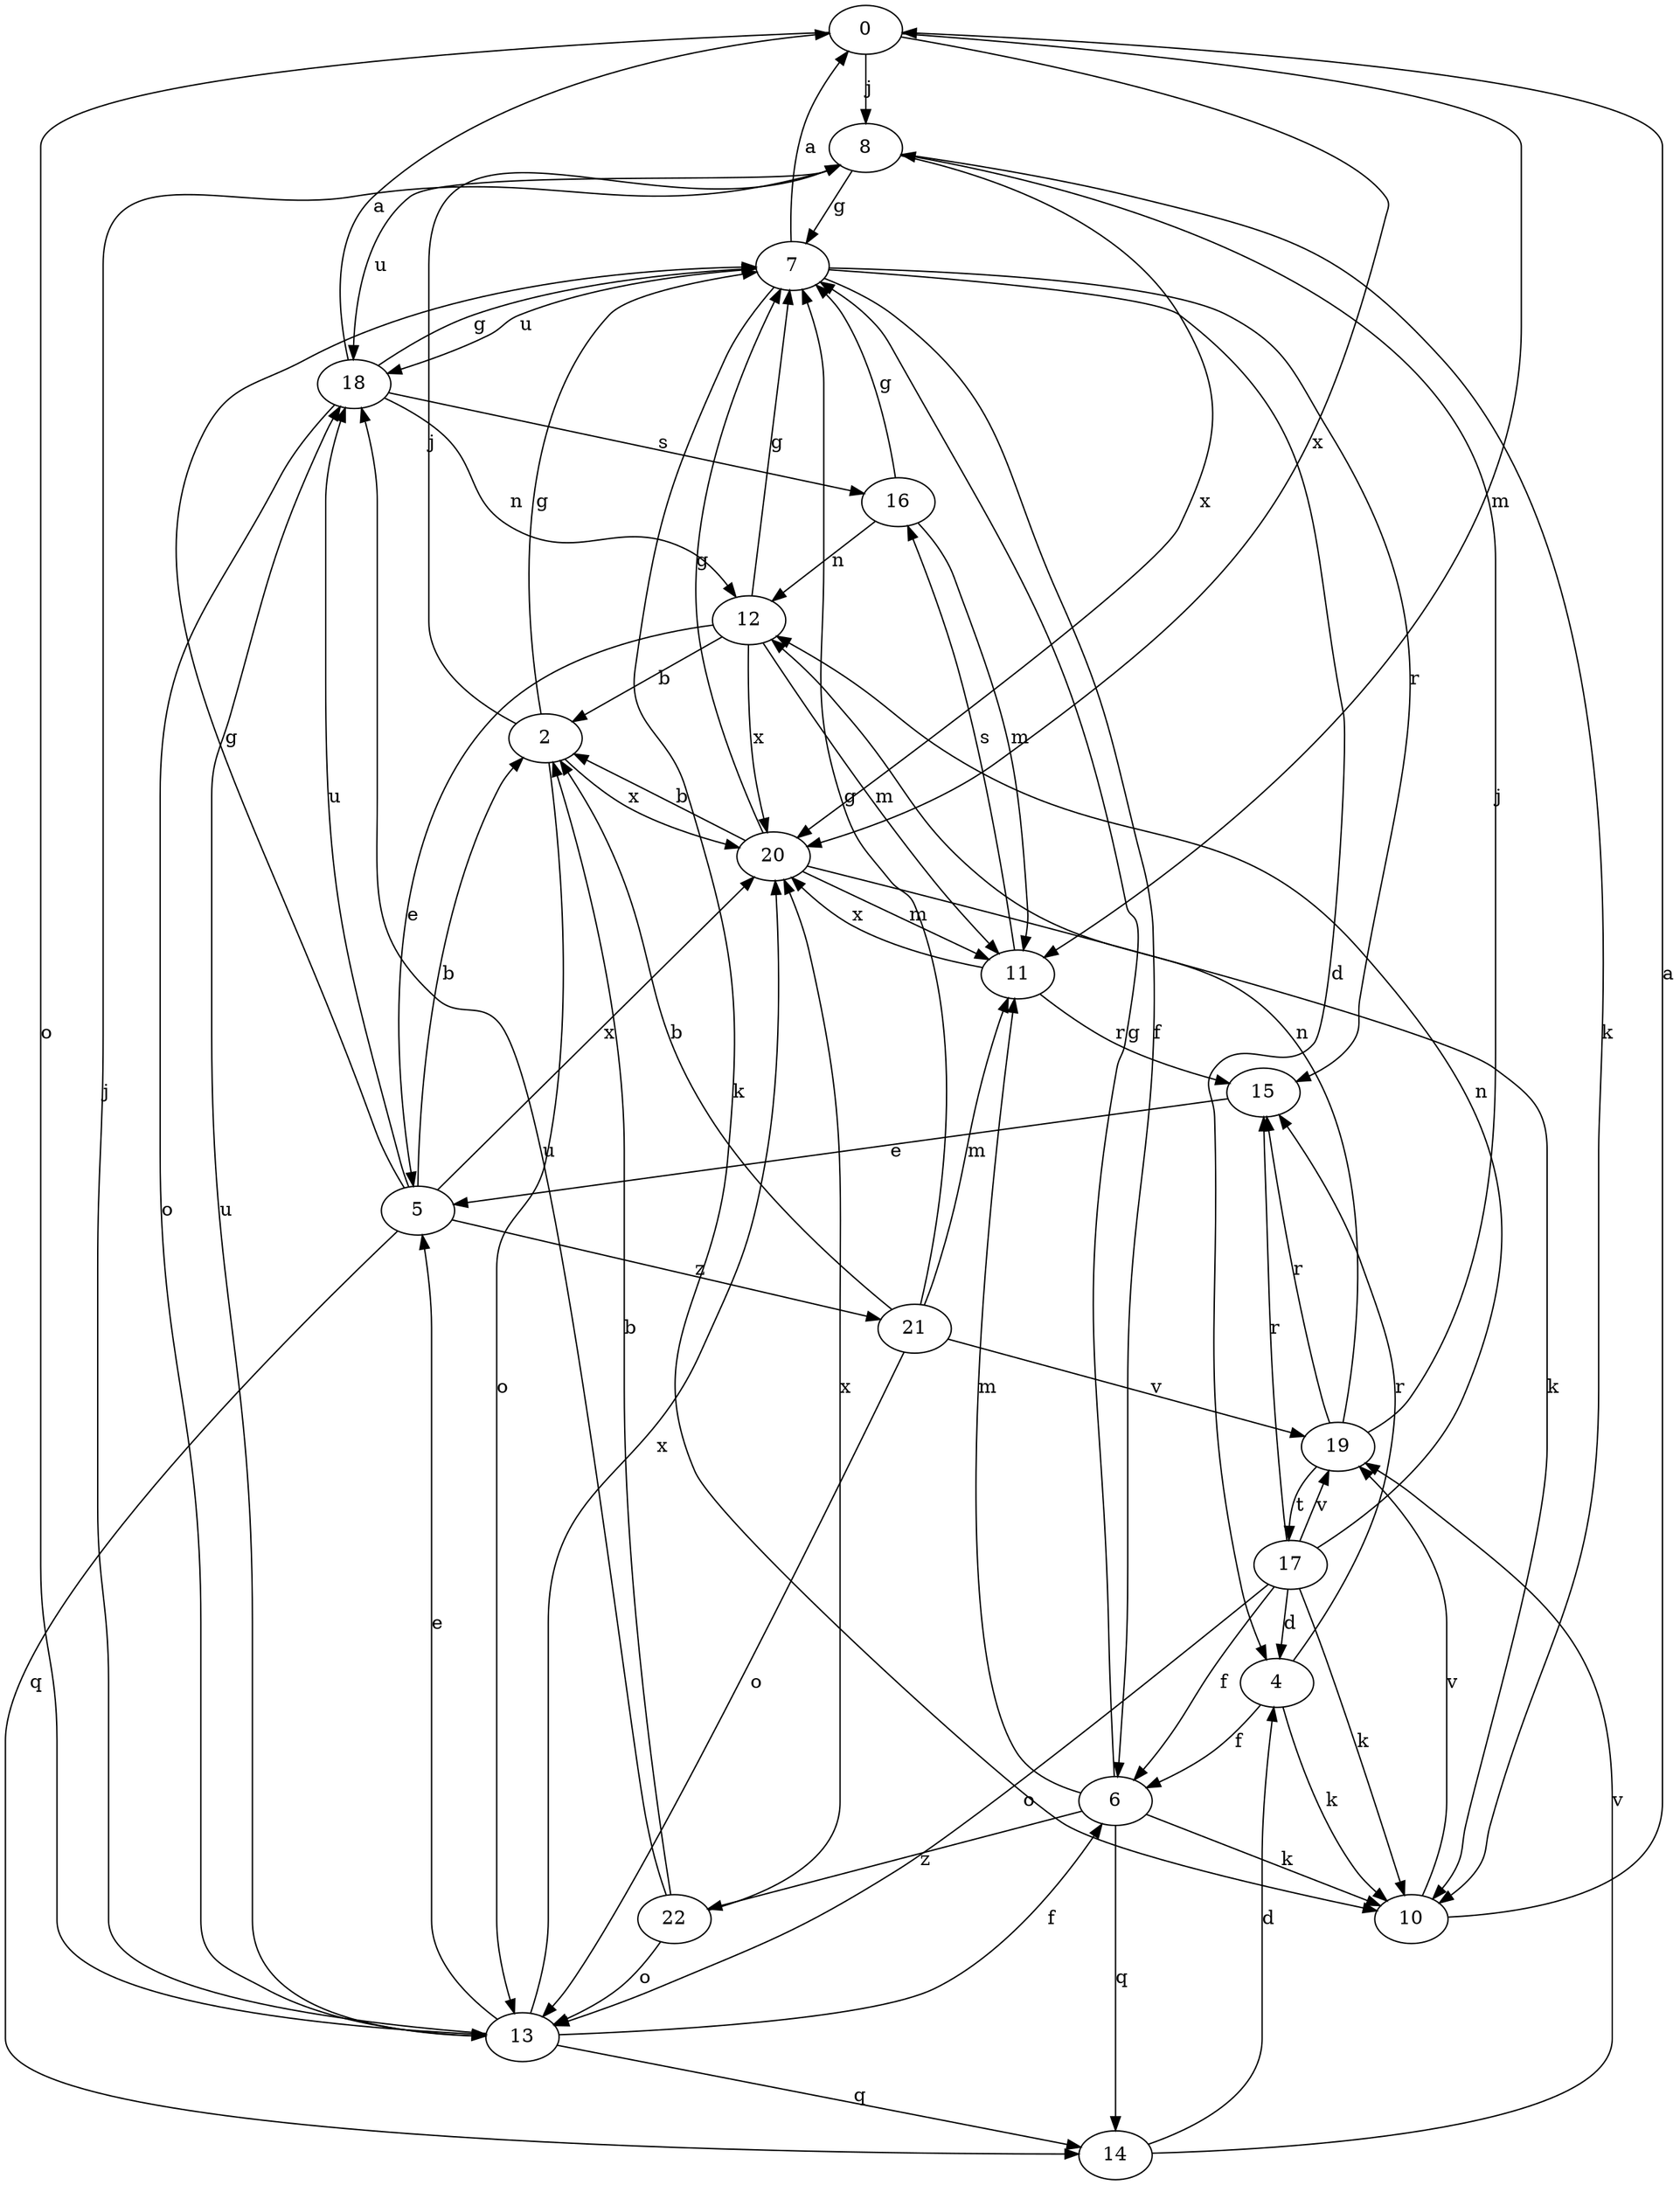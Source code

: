 strict digraph  {
0;
2;
4;
5;
6;
7;
8;
10;
11;
12;
13;
14;
15;
16;
17;
18;
19;
20;
21;
22;
0 -> 8  [label=j];
0 -> 11  [label=m];
0 -> 13  [label=o];
0 -> 20  [label=x];
2 -> 7  [label=g];
2 -> 8  [label=j];
2 -> 13  [label=o];
2 -> 20  [label=x];
4 -> 6  [label=f];
4 -> 10  [label=k];
4 -> 15  [label=r];
5 -> 2  [label=b];
5 -> 7  [label=g];
5 -> 14  [label=q];
5 -> 18  [label=u];
5 -> 20  [label=x];
5 -> 21  [label=z];
6 -> 7  [label=g];
6 -> 10  [label=k];
6 -> 11  [label=m];
6 -> 14  [label=q];
6 -> 22  [label=z];
7 -> 0  [label=a];
7 -> 4  [label=d];
7 -> 6  [label=f];
7 -> 10  [label=k];
7 -> 15  [label=r];
7 -> 18  [label=u];
8 -> 7  [label=g];
8 -> 10  [label=k];
8 -> 18  [label=u];
8 -> 20  [label=x];
10 -> 0  [label=a];
10 -> 19  [label=v];
11 -> 15  [label=r];
11 -> 16  [label=s];
11 -> 20  [label=x];
12 -> 2  [label=b];
12 -> 5  [label=e];
12 -> 7  [label=g];
12 -> 11  [label=m];
12 -> 20  [label=x];
13 -> 5  [label=e];
13 -> 6  [label=f];
13 -> 8  [label=j];
13 -> 14  [label=q];
13 -> 18  [label=u];
13 -> 20  [label=x];
14 -> 4  [label=d];
14 -> 19  [label=v];
15 -> 5  [label=e];
16 -> 7  [label=g];
16 -> 11  [label=m];
16 -> 12  [label=n];
17 -> 4  [label=d];
17 -> 6  [label=f];
17 -> 10  [label=k];
17 -> 12  [label=n];
17 -> 13  [label=o];
17 -> 15  [label=r];
17 -> 19  [label=v];
18 -> 0  [label=a];
18 -> 7  [label=g];
18 -> 12  [label=n];
18 -> 13  [label=o];
18 -> 16  [label=s];
19 -> 8  [label=j];
19 -> 12  [label=n];
19 -> 15  [label=r];
19 -> 17  [label=t];
20 -> 2  [label=b];
20 -> 7  [label=g];
20 -> 10  [label=k];
20 -> 11  [label=m];
21 -> 2  [label=b];
21 -> 7  [label=g];
21 -> 11  [label=m];
21 -> 13  [label=o];
21 -> 19  [label=v];
22 -> 2  [label=b];
22 -> 13  [label=o];
22 -> 18  [label=u];
22 -> 20  [label=x];
}
